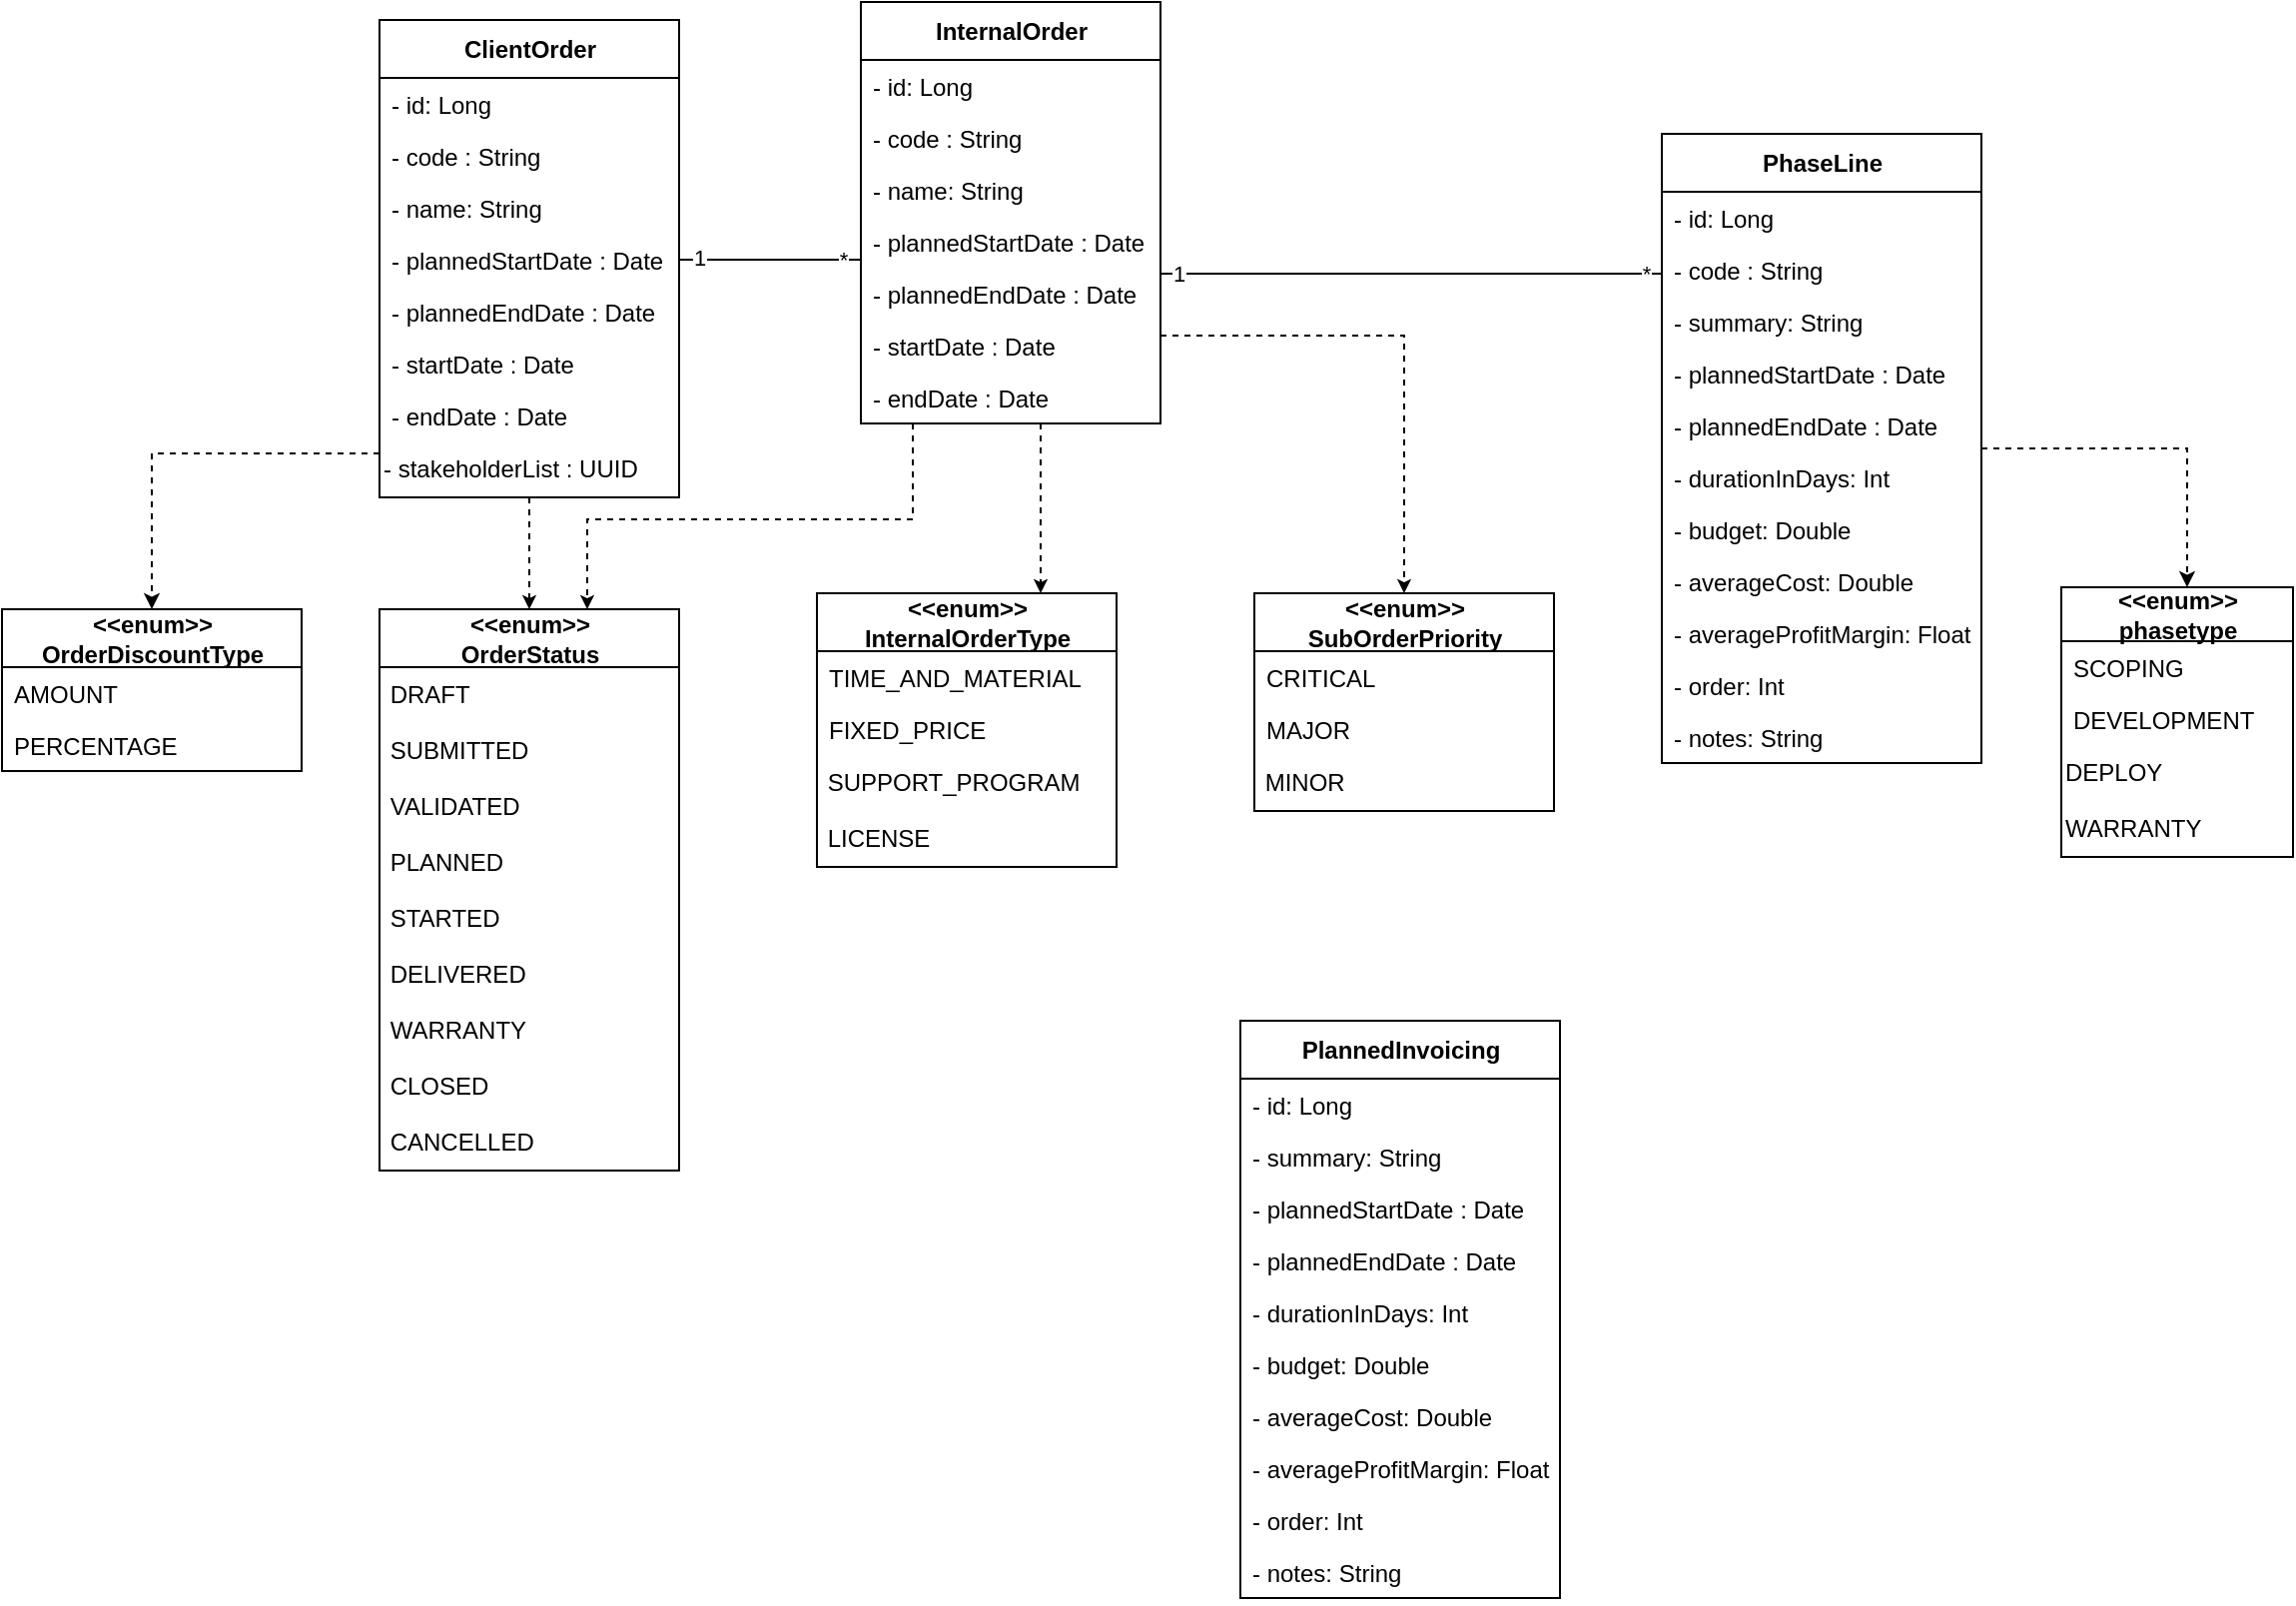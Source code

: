 <mxfile version="17.4.0" type="github">
  <diagram id="EuR3VpArMFBvW40rfFiC" name="Page-1">
    <mxGraphModel dx="496" dy="275" grid="0" gridSize="10" guides="1" tooltips="1" connect="1" arrows="1" fold="1" page="1" pageScale="1" pageWidth="827" pageHeight="1169" math="0" shadow="0">
      <root>
        <mxCell id="0" />
        <mxCell id="1" parent="0" />
        <mxCell id="rL0a_qPyrD0AK3357CQ7-1" value="&lt;b&gt;InternalOrder&lt;/b&gt;" style="swimlane;fontStyle=0;align=center;verticalAlign=middle;childLayout=stackLayout;horizontal=1;startSize=29;horizontalStack=0;resizeParent=1;resizeParentMax=0;resizeLast=0;collapsible=0;marginBottom=0;html=1;fontSize=12;labelPosition=center;verticalLabelPosition=middle;container=0;strokeColor=default;swimlaneLine=1;rounded=0;shadow=0;glass=0;sketch=0;perimeterSpacing=0;" parent="1" vertex="1">
          <mxGeometry x="453" y="203" width="150" height="211" as="geometry" />
        </mxCell>
        <mxCell id="rL0a_qPyrD0AK3357CQ7-2" value="- id: Long" style="text;strokeColor=none;fillColor=none;align=left;verticalAlign=top;spacingLeft=4;spacingRight=4;overflow=hidden;rotatable=0;points=[[0,0.5],[1,0.5]];portConstraint=eastwest;container=0;fontStyle=0" parent="rL0a_qPyrD0AK3357CQ7-1" vertex="1">
          <mxGeometry y="29" width="150" height="26" as="geometry" />
        </mxCell>
        <mxCell id="rL0a_qPyrD0AK3357CQ7-3" value="- code : String" style="text;strokeColor=none;fillColor=none;align=left;verticalAlign=top;spacingLeft=4;spacingRight=4;overflow=hidden;rotatable=0;points=[[0,0.5],[1,0.5]];portConstraint=eastwest;container=0;fontStyle=0" parent="rL0a_qPyrD0AK3357CQ7-1" vertex="1">
          <mxGeometry y="55" width="150" height="26" as="geometry" />
        </mxCell>
        <mxCell id="rL0a_qPyrD0AK3357CQ7-4" value="- name: String" style="text;strokeColor=none;fillColor=none;align=left;verticalAlign=top;spacingLeft=4;spacingRight=4;overflow=hidden;rotatable=0;points=[[0,0.5],[1,0.5]];portConstraint=eastwest;container=0;fontStyle=0" parent="rL0a_qPyrD0AK3357CQ7-1" vertex="1">
          <mxGeometry y="81" width="150" height="26" as="geometry" />
        </mxCell>
        <mxCell id="rL0a_qPyrD0AK3357CQ7-5" value="- plannedStartDate : Date" style="text;strokeColor=none;fillColor=none;align=left;verticalAlign=top;spacingLeft=4;spacingRight=4;overflow=hidden;rotatable=0;points=[[0,0.5],[1,0.5]];portConstraint=eastwest;container=0;fontStyle=0" parent="rL0a_qPyrD0AK3357CQ7-1" vertex="1">
          <mxGeometry y="107" width="150" height="26" as="geometry" />
        </mxCell>
        <mxCell id="rL0a_qPyrD0AK3357CQ7-6" value="- plannedEndDate : Date" style="text;strokeColor=none;fillColor=none;align=left;verticalAlign=top;spacingLeft=4;spacingRight=4;overflow=hidden;rotatable=0;points=[[0,0.5],[1,0.5]];portConstraint=eastwest;container=0;fontStyle=0" parent="rL0a_qPyrD0AK3357CQ7-1" vertex="1">
          <mxGeometry y="133" width="150" height="26" as="geometry" />
        </mxCell>
        <mxCell id="rL0a_qPyrD0AK3357CQ7-7" value="- startDate : Date" style="text;strokeColor=none;fillColor=none;align=left;verticalAlign=top;spacingLeft=4;spacingRight=4;overflow=hidden;rotatable=0;points=[[0,0.5],[1,0.5]];portConstraint=eastwest;container=0;fontStyle=0" parent="rL0a_qPyrD0AK3357CQ7-1" vertex="1">
          <mxGeometry y="159" width="150" height="26" as="geometry" />
        </mxCell>
        <mxCell id="rL0a_qPyrD0AK3357CQ7-8" value="- endDate : Date" style="text;strokeColor=none;fillColor=none;align=left;verticalAlign=top;spacingLeft=4;spacingRight=4;overflow=hidden;rotatable=0;points=[[0,0.5],[1,0.5]];portConstraint=eastwest;container=0;fontStyle=0" parent="rL0a_qPyrD0AK3357CQ7-1" vertex="1">
          <mxGeometry y="185" width="150" height="26" as="geometry" />
        </mxCell>
        <mxCell id="rL0a_qPyrD0AK3357CQ7-9" value="&lt;b&gt;&amp;lt;&amp;lt;enum&amp;gt;&amp;gt;&lt;br&gt;OrderStatus&lt;/b&gt;" style="swimlane;fontStyle=0;align=center;verticalAlign=middle;childLayout=stackLayout;horizontal=1;startSize=29;horizontalStack=0;resizeParent=1;resizeParentMax=0;resizeLast=0;collapsible=0;marginBottom=0;html=1;fontSize=12;labelPosition=center;verticalLabelPosition=middle;container=0;swimlaneLine=1;rounded=0;sketch=0;glass=0;" parent="1" vertex="1">
          <mxGeometry x="212" y="507" width="150" height="281" as="geometry" />
        </mxCell>
        <mxCell id="2ZZTmMsSaw752qg8GPPj-3" value="&lt;span&gt;&amp;nbsp;DRAFT&lt;/span&gt;" style="text;whiteSpace=wrap;html=1;fontStyle=0" parent="rL0a_qPyrD0AK3357CQ7-9" vertex="1">
          <mxGeometry y="29" width="150" height="28" as="geometry" />
        </mxCell>
        <mxCell id="2ZZTmMsSaw752qg8GPPj-1" value="&lt;span&gt;&amp;nbsp;SUBMITTED&lt;/span&gt;" style="text;whiteSpace=wrap;html=1;fontStyle=0" parent="rL0a_qPyrD0AK3357CQ7-9" vertex="1">
          <mxGeometry y="57" width="150" height="28" as="geometry" />
        </mxCell>
        <mxCell id="rL0a_qPyrD0AK3357CQ7-12" value="&amp;nbsp;VALIDATED" style="text;whiteSpace=wrap;html=1;fontStyle=0" parent="rL0a_qPyrD0AK3357CQ7-9" vertex="1">
          <mxGeometry y="85" width="150" height="28" as="geometry" />
        </mxCell>
        <mxCell id="rL0a_qPyrD0AK3357CQ7-13" value="&amp;nbsp;PLANNED" style="text;whiteSpace=wrap;html=1;fontStyle=0" parent="rL0a_qPyrD0AK3357CQ7-9" vertex="1">
          <mxGeometry y="113" width="150" height="28" as="geometry" />
        </mxCell>
        <mxCell id="rL0a_qPyrD0AK3357CQ7-14" value="&amp;nbsp;STARTED" style="text;whiteSpace=wrap;html=1;fontStyle=0" parent="rL0a_qPyrD0AK3357CQ7-9" vertex="1">
          <mxGeometry y="141" width="150" height="28" as="geometry" />
        </mxCell>
        <mxCell id="rL0a_qPyrD0AK3357CQ7-15" value="&amp;nbsp;DELIVERED" style="text;whiteSpace=wrap;html=1;fontStyle=0" parent="rL0a_qPyrD0AK3357CQ7-9" vertex="1">
          <mxGeometry y="169" width="150" height="28" as="geometry" />
        </mxCell>
        <mxCell id="rL0a_qPyrD0AK3357CQ7-16" value="&amp;nbsp;WARRANTY" style="text;whiteSpace=wrap;html=1;fontStyle=0" parent="rL0a_qPyrD0AK3357CQ7-9" vertex="1">
          <mxGeometry y="197" width="150" height="28" as="geometry" />
        </mxCell>
        <mxCell id="rL0a_qPyrD0AK3357CQ7-17" value="&amp;nbsp;CLOSED" style="text;whiteSpace=wrap;html=1;fontStyle=0" parent="rL0a_qPyrD0AK3357CQ7-9" vertex="1">
          <mxGeometry y="225" width="150" height="28" as="geometry" />
        </mxCell>
        <mxCell id="rL0a_qPyrD0AK3357CQ7-18" value="&amp;nbsp;CANCELLED" style="text;whiteSpace=wrap;html=1;fontStyle=0" parent="rL0a_qPyrD0AK3357CQ7-9" vertex="1">
          <mxGeometry y="253" width="150" height="28" as="geometry" />
        </mxCell>
        <mxCell id="rL0a_qPyrD0AK3357CQ7-19" value="&lt;b&gt;&amp;lt;&amp;lt;enum&amp;gt;&amp;gt;&lt;br&gt;InternalOrderType&lt;/b&gt;" style="swimlane;fontStyle=0;align=center;verticalAlign=middle;childLayout=stackLayout;horizontal=1;startSize=29;horizontalStack=0;resizeParent=1;resizeParentMax=0;resizeLast=0;collapsible=0;marginBottom=0;html=1;fontSize=12;labelPosition=center;verticalLabelPosition=middle;container=0;swimlaneLine=1;rounded=0;sketch=0;glass=0;" parent="1" vertex="1">
          <mxGeometry x="431" y="499" width="150" height="137" as="geometry" />
        </mxCell>
        <mxCell id="rL0a_qPyrD0AK3357CQ7-20" value="TIME_AND_MATERIAL" style="text;strokeColor=none;fillColor=none;align=left;verticalAlign=top;spacingLeft=4;spacingRight=4;overflow=hidden;rotatable=0;points=[[0,0.5],[1,0.5]];portConstraint=eastwest;container=0;fontStyle=0" parent="rL0a_qPyrD0AK3357CQ7-19" vertex="1">
          <mxGeometry y="29" width="150" height="26" as="geometry" />
        </mxCell>
        <mxCell id="rL0a_qPyrD0AK3357CQ7-21" value="FIXED_PRICE" style="text;strokeColor=none;fillColor=none;align=left;verticalAlign=top;spacingLeft=4;spacingRight=4;overflow=hidden;rotatable=0;points=[[0,0.5],[1,0.5]];portConstraint=eastwest;container=0;fontStyle=0" parent="rL0a_qPyrD0AK3357CQ7-19" vertex="1">
          <mxGeometry y="55" width="150" height="26" as="geometry" />
        </mxCell>
        <mxCell id="rL0a_qPyrD0AK3357CQ7-23" value="&amp;nbsp;SUPPORT_PROGRAM" style="text;whiteSpace=wrap;html=1;fontStyle=0" parent="rL0a_qPyrD0AK3357CQ7-19" vertex="1">
          <mxGeometry y="81" width="150" height="28" as="geometry" />
        </mxCell>
        <mxCell id="rL0a_qPyrD0AK3357CQ7-24" value="&amp;nbsp;LICENSE" style="text;whiteSpace=wrap;html=1;fontStyle=0" parent="rL0a_qPyrD0AK3357CQ7-19" vertex="1">
          <mxGeometry y="109" width="150" height="28" as="geometry" />
        </mxCell>
        <mxCell id="rL0a_qPyrD0AK3357CQ7-29" value="&lt;div&gt;&lt;b&gt;ClientOrder&lt;/b&gt;&lt;/div&gt;" style="swimlane;fontStyle=0;align=center;verticalAlign=middle;childLayout=stackLayout;horizontal=1;startSize=29;horizontalStack=0;resizeParent=1;resizeParentMax=0;resizeLast=0;collapsible=0;marginBottom=0;html=1;fontSize=12;labelPosition=center;verticalLabelPosition=middle;container=0;strokeColor=default;swimlaneLine=1;rounded=0;shadow=0;glass=0;sketch=0;perimeterSpacing=0;" parent="1" vertex="1">
          <mxGeometry x="212" y="212" width="150" height="239" as="geometry" />
        </mxCell>
        <mxCell id="rL0a_qPyrD0AK3357CQ7-30" value="- id: Long" style="text;strokeColor=none;fillColor=none;align=left;verticalAlign=top;spacingLeft=4;spacingRight=4;overflow=hidden;rotatable=0;points=[[0,0.5],[1,0.5]];portConstraint=eastwest;container=0;fontStyle=0" parent="rL0a_qPyrD0AK3357CQ7-29" vertex="1">
          <mxGeometry y="29" width="150" height="26" as="geometry" />
        </mxCell>
        <mxCell id="rL0a_qPyrD0AK3357CQ7-31" value="- code : String" style="text;strokeColor=none;fillColor=none;align=left;verticalAlign=top;spacingLeft=4;spacingRight=4;overflow=hidden;rotatable=0;points=[[0,0.5],[1,0.5]];portConstraint=eastwest;container=0;fontStyle=0" parent="rL0a_qPyrD0AK3357CQ7-29" vertex="1">
          <mxGeometry y="55" width="150" height="26" as="geometry" />
        </mxCell>
        <mxCell id="rL0a_qPyrD0AK3357CQ7-32" value="- name: String" style="text;strokeColor=none;fillColor=none;align=left;verticalAlign=top;spacingLeft=4;spacingRight=4;overflow=hidden;rotatable=0;points=[[0,0.5],[1,0.5]];portConstraint=eastwest;container=0;fontStyle=0" parent="rL0a_qPyrD0AK3357CQ7-29" vertex="1">
          <mxGeometry y="81" width="150" height="26" as="geometry" />
        </mxCell>
        <mxCell id="rL0a_qPyrD0AK3357CQ7-33" value="- plannedStartDate : Date" style="text;strokeColor=none;fillColor=none;align=left;verticalAlign=top;spacingLeft=4;spacingRight=4;overflow=hidden;rotatable=0;points=[[0,0.5],[1,0.5]];portConstraint=eastwest;container=0;fontStyle=0" parent="rL0a_qPyrD0AK3357CQ7-29" vertex="1">
          <mxGeometry y="107" width="150" height="26" as="geometry" />
        </mxCell>
        <mxCell id="rL0a_qPyrD0AK3357CQ7-34" value="- plannedEndDate : Date" style="text;strokeColor=none;fillColor=none;align=left;verticalAlign=top;spacingLeft=4;spacingRight=4;overflow=hidden;rotatable=0;points=[[0,0.5],[1,0.5]];portConstraint=eastwest;container=0;fontStyle=0" parent="rL0a_qPyrD0AK3357CQ7-29" vertex="1">
          <mxGeometry y="133" width="150" height="26" as="geometry" />
        </mxCell>
        <mxCell id="rL0a_qPyrD0AK3357CQ7-35" value="- startDate : Date" style="text;strokeColor=none;fillColor=none;align=left;verticalAlign=top;spacingLeft=4;spacingRight=4;overflow=hidden;rotatable=0;points=[[0,0.5],[1,0.5]];portConstraint=eastwest;container=0;fontStyle=0" parent="rL0a_qPyrD0AK3357CQ7-29" vertex="1">
          <mxGeometry y="159" width="150" height="26" as="geometry" />
        </mxCell>
        <mxCell id="rL0a_qPyrD0AK3357CQ7-36" value="- endDate : Date" style="text;strokeColor=none;fillColor=none;align=left;verticalAlign=top;spacingLeft=4;spacingRight=4;overflow=hidden;rotatable=0;points=[[0,0.5],[1,0.5]];portConstraint=eastwest;container=0;fontStyle=0" parent="rL0a_qPyrD0AK3357CQ7-29" vertex="1">
          <mxGeometry y="185" width="150" height="26" as="geometry" />
        </mxCell>
        <mxCell id="rL0a_qPyrD0AK3357CQ7-61" value="- stakeholderList : UUID" style="text;whiteSpace=wrap;html=1;" parent="rL0a_qPyrD0AK3357CQ7-29" vertex="1">
          <mxGeometry y="211" width="150" height="28" as="geometry" />
        </mxCell>
        <mxCell id="rL0a_qPyrD0AK3357CQ7-39" style="edgeStyle=orthogonalEdgeStyle;rounded=0;orthogonalLoop=1;jettySize=auto;html=1;dashed=1;endSize=4;startSize=4;fontStyle=0" parent="1" source="rL0a_qPyrD0AK3357CQ7-1" target="rL0a_qPyrD0AK3357CQ7-9" edge="1">
          <mxGeometry relative="1" as="geometry">
            <mxPoint x="396" y="496" as="targetPoint" />
            <Array as="points">
              <mxPoint x="479" y="462" />
              <mxPoint x="316" y="462" />
            </Array>
          </mxGeometry>
        </mxCell>
        <mxCell id="rL0a_qPyrD0AK3357CQ7-40" style="edgeStyle=orthogonalEdgeStyle;rounded=0;orthogonalLoop=1;jettySize=auto;html=1;dashed=1;startSize=4;endSize=4;fontStyle=0" parent="1" source="rL0a_qPyrD0AK3357CQ7-29" target="rL0a_qPyrD0AK3357CQ7-9" edge="1">
          <mxGeometry relative="1" as="geometry">
            <Array as="points">
              <mxPoint x="269" y="525" />
            </Array>
          </mxGeometry>
        </mxCell>
        <mxCell id="rL0a_qPyrD0AK3357CQ7-41" style="edgeStyle=orthogonalEdgeStyle;rounded=0;orthogonalLoop=1;jettySize=auto;html=1;dashed=1;endSize=4;startSize=4;fontStyle=0" parent="1" source="rL0a_qPyrD0AK3357CQ7-1" target="rL0a_qPyrD0AK3357CQ7-19" edge="1">
          <mxGeometry relative="1" as="geometry">
            <Array as="points">
              <mxPoint x="543" y="469" />
              <mxPoint x="543" y="469" />
            </Array>
          </mxGeometry>
        </mxCell>
        <mxCell id="rL0a_qPyrD0AK3357CQ7-42" style="edgeStyle=orthogonalEdgeStyle;rounded=0;orthogonalLoop=1;jettySize=auto;html=1;startSize=4;endSize=4;endArrow=none;endFill=0;fontStyle=0" parent="1" source="rL0a_qPyrD0AK3357CQ7-33" target="rL0a_qPyrD0AK3357CQ7-1" edge="1">
          <mxGeometry relative="1" as="geometry">
            <Array as="points">
              <mxPoint x="436" y="332" />
              <mxPoint x="436" y="332" />
            </Array>
          </mxGeometry>
        </mxCell>
        <mxCell id="rL0a_qPyrD0AK3357CQ7-43" value="*" style="edgeLabel;html=1;align=center;verticalAlign=middle;resizable=0;points=[];fontStyle=0" parent="rL0a_qPyrD0AK3357CQ7-42" vertex="1" connectable="0">
          <mxGeometry x="0.787" relative="1" as="geometry">
            <mxPoint as="offset" />
          </mxGeometry>
        </mxCell>
        <mxCell id="rL0a_qPyrD0AK3357CQ7-44" value="1" style="edgeLabel;html=1;align=center;verticalAlign=middle;resizable=0;points=[];fontStyle=0" parent="rL0a_qPyrD0AK3357CQ7-42" vertex="1" connectable="0">
          <mxGeometry x="-0.78" y="1" relative="1" as="geometry">
            <mxPoint as="offset" />
          </mxGeometry>
        </mxCell>
        <mxCell id="rL0a_qPyrD0AK3357CQ7-54" value="&lt;b&gt;&amp;lt;&amp;lt;enum&amp;gt;&amp;gt;&lt;br&gt;&lt;span style=&quot;text-align: left&quot;&gt;SubOrderPriority&lt;/span&gt;&lt;/b&gt;" style="swimlane;fontStyle=0;align=center;verticalAlign=middle;childLayout=stackLayout;horizontal=1;startSize=29;horizontalStack=0;resizeParent=1;resizeParentMax=0;resizeLast=0;collapsible=0;marginBottom=0;html=1;fontSize=12;labelPosition=center;verticalLabelPosition=middle;container=0;swimlaneLine=1;rounded=0;sketch=0;glass=0;" parent="1" vertex="1">
          <mxGeometry x="650" y="499" width="150" height="109" as="geometry" />
        </mxCell>
        <mxCell id="rL0a_qPyrD0AK3357CQ7-55" value="CRITICAL" style="text;strokeColor=none;fillColor=none;align=left;verticalAlign=top;spacingLeft=4;spacingRight=4;overflow=hidden;rotatable=0;points=[[0,0.5],[1,0.5]];portConstraint=eastwest;container=0;fontStyle=0" parent="rL0a_qPyrD0AK3357CQ7-54" vertex="1">
          <mxGeometry y="29" width="150" height="26" as="geometry" />
        </mxCell>
        <mxCell id="rL0a_qPyrD0AK3357CQ7-56" value="MAJOR" style="text;strokeColor=none;fillColor=none;align=left;verticalAlign=top;spacingLeft=4;spacingRight=4;overflow=hidden;rotatable=0;points=[[0,0.5],[1,0.5]];portConstraint=eastwest;container=0;fontStyle=0" parent="rL0a_qPyrD0AK3357CQ7-54" vertex="1">
          <mxGeometry y="55" width="150" height="26" as="geometry" />
        </mxCell>
        <mxCell id="rL0a_qPyrD0AK3357CQ7-57" value="&amp;nbsp;MINOR" style="text;whiteSpace=wrap;html=1;fontStyle=0" parent="rL0a_qPyrD0AK3357CQ7-54" vertex="1">
          <mxGeometry y="81" width="150" height="28" as="geometry" />
        </mxCell>
        <mxCell id="rL0a_qPyrD0AK3357CQ7-60" style="edgeStyle=orthogonalEdgeStyle;rounded=0;orthogonalLoop=1;jettySize=auto;html=1;endArrow=classic;endFill=1;startSize=4;endSize=4;dashed=1;" parent="1" source="rL0a_qPyrD0AK3357CQ7-1" target="rL0a_qPyrD0AK3357CQ7-54" edge="1">
          <mxGeometry relative="1" as="geometry">
            <Array as="points">
              <mxPoint x="725" y="370" />
            </Array>
          </mxGeometry>
        </mxCell>
        <mxCell id="bWaEOIjMf3KWSn0VKuWP-1" value="&lt;b&gt;&amp;lt;&amp;lt;enum&amp;gt;&amp;gt;&lt;/b&gt;&lt;br&gt;&lt;div style=&quot;text-align: left&quot;&gt;&lt;span&gt;&lt;b&gt;OrderDiscountType&lt;/b&gt;&lt;/span&gt;&lt;/div&gt;" style="swimlane;fontStyle=0;align=center;verticalAlign=middle;childLayout=stackLayout;horizontal=1;startSize=29;horizontalStack=0;resizeParent=1;resizeParentMax=0;resizeLast=0;collapsible=0;marginBottom=0;html=1;fontSize=12;labelPosition=center;verticalLabelPosition=middle;container=0;swimlaneLine=1;rounded=0;sketch=0;glass=0;" parent="1" vertex="1">
          <mxGeometry x="23" y="507" width="150" height="81" as="geometry" />
        </mxCell>
        <mxCell id="bWaEOIjMf3KWSn0VKuWP-2" value="AMOUNT" style="text;strokeColor=none;fillColor=none;align=left;verticalAlign=top;spacingLeft=4;spacingRight=4;overflow=hidden;rotatable=0;points=[[0,0.5],[1,0.5]];portConstraint=eastwest;container=0;fontStyle=0" parent="bWaEOIjMf3KWSn0VKuWP-1" vertex="1">
          <mxGeometry y="29" width="150" height="26" as="geometry" />
        </mxCell>
        <mxCell id="bWaEOIjMf3KWSn0VKuWP-3" value="PERCENTAGE" style="text;strokeColor=none;fillColor=none;align=left;verticalAlign=top;spacingLeft=4;spacingRight=4;overflow=hidden;rotatable=0;points=[[0,0.5],[1,0.5]];portConstraint=eastwest;container=0;fontStyle=0" parent="bWaEOIjMf3KWSn0VKuWP-1" vertex="1">
          <mxGeometry y="55" width="150" height="26" as="geometry" />
        </mxCell>
        <mxCell id="bWaEOIjMf3KWSn0VKuWP-5" style="edgeStyle=orthogonalEdgeStyle;rounded=0;orthogonalLoop=1;jettySize=auto;html=1;dashed=1;endSize=5;startSize=5;" parent="1" source="rL0a_qPyrD0AK3357CQ7-29" target="bWaEOIjMf3KWSn0VKuWP-1" edge="1">
          <mxGeometry relative="1" as="geometry">
            <Array as="points">
              <mxPoint x="98" y="429" />
            </Array>
          </mxGeometry>
        </mxCell>
        <mxCell id="v9GyO0bt5FI3unl8SER5-13" style="edgeStyle=orthogonalEdgeStyle;rounded=0;orthogonalLoop=1;jettySize=auto;html=1;endSize=5;startSize=5;endArrow=none;endFill=0;" edge="1" parent="1" source="v9GyO0bt5FI3unl8SER5-1" target="rL0a_qPyrD0AK3357CQ7-1">
          <mxGeometry relative="1" as="geometry">
            <Array as="points">
              <mxPoint x="692" y="339" />
              <mxPoint x="692" y="339" />
            </Array>
          </mxGeometry>
        </mxCell>
        <mxCell id="v9GyO0bt5FI3unl8SER5-14" value="*" style="edgeLabel;html=1;align=center;verticalAlign=middle;resizable=0;points=[];" vertex="1" connectable="0" parent="v9GyO0bt5FI3unl8SER5-13">
          <mxGeometry x="-0.937" relative="1" as="geometry">
            <mxPoint as="offset" />
          </mxGeometry>
        </mxCell>
        <mxCell id="v9GyO0bt5FI3unl8SER5-15" value="1" style="edgeLabel;html=1;align=center;verticalAlign=middle;resizable=0;points=[];" vertex="1" connectable="0" parent="v9GyO0bt5FI3unl8SER5-13">
          <mxGeometry x="0.932" relative="1" as="geometry">
            <mxPoint as="offset" />
          </mxGeometry>
        </mxCell>
        <mxCell id="v9GyO0bt5FI3unl8SER5-21" style="edgeStyle=orthogonalEdgeStyle;rounded=0;orthogonalLoop=1;jettySize=auto;html=1;endArrow=classic;endFill=1;startSize=5;endSize=5;dashed=1;" edge="1" parent="1" source="v9GyO0bt5FI3unl8SER5-1" target="v9GyO0bt5FI3unl8SER5-16">
          <mxGeometry relative="1" as="geometry">
            <Array as="points">
              <mxPoint x="1117" y="427" />
            </Array>
          </mxGeometry>
        </mxCell>
        <mxCell id="v9GyO0bt5FI3unl8SER5-1" value="&lt;b&gt;PhaseLine&lt;/b&gt;" style="swimlane;fontStyle=0;align=center;verticalAlign=middle;childLayout=stackLayout;horizontal=1;startSize=29;horizontalStack=0;resizeParent=1;resizeParentMax=0;resizeLast=0;collapsible=0;marginBottom=0;html=1;fontSize=12;labelPosition=center;verticalLabelPosition=middle;container=0;strokeColor=default;swimlaneLine=1;rounded=0;shadow=0;glass=0;sketch=0;perimeterSpacing=0;" vertex="1" parent="1">
          <mxGeometry x="854" y="269" width="160" height="315" as="geometry" />
        </mxCell>
        <mxCell id="v9GyO0bt5FI3unl8SER5-2" value="- id: Long" style="text;strokeColor=none;fillColor=none;align=left;verticalAlign=top;spacingLeft=4;spacingRight=4;overflow=hidden;rotatable=0;points=[[0,0.5],[1,0.5]];portConstraint=eastwest;container=0;fontStyle=0" vertex="1" parent="v9GyO0bt5FI3unl8SER5-1">
          <mxGeometry y="29" width="160" height="26" as="geometry" />
        </mxCell>
        <mxCell id="v9GyO0bt5FI3unl8SER5-3" value="- code : String" style="text;strokeColor=none;fillColor=none;align=left;verticalAlign=top;spacingLeft=4;spacingRight=4;overflow=hidden;rotatable=0;points=[[0,0.5],[1,0.5]];portConstraint=eastwest;container=0;fontStyle=0" vertex="1" parent="v9GyO0bt5FI3unl8SER5-1">
          <mxGeometry y="55" width="160" height="26" as="geometry" />
        </mxCell>
        <mxCell id="v9GyO0bt5FI3unl8SER5-4" value="- summary: String" style="text;strokeColor=none;fillColor=none;align=left;verticalAlign=top;spacingLeft=4;spacingRight=4;overflow=hidden;rotatable=0;points=[[0,0.5],[1,0.5]];portConstraint=eastwest;container=0;fontStyle=0" vertex="1" parent="v9GyO0bt5FI3unl8SER5-1">
          <mxGeometry y="81" width="160" height="26" as="geometry" />
        </mxCell>
        <mxCell id="v9GyO0bt5FI3unl8SER5-5" value="- plannedStartDate : Date" style="text;strokeColor=none;fillColor=none;align=left;verticalAlign=top;spacingLeft=4;spacingRight=4;overflow=hidden;rotatable=0;points=[[0,0.5],[1,0.5]];portConstraint=eastwest;container=0;fontStyle=0" vertex="1" parent="v9GyO0bt5FI3unl8SER5-1">
          <mxGeometry y="107" width="160" height="26" as="geometry" />
        </mxCell>
        <mxCell id="v9GyO0bt5FI3unl8SER5-6" value="- plannedEndDate : Date" style="text;strokeColor=none;fillColor=none;align=left;verticalAlign=top;spacingLeft=4;spacingRight=4;overflow=hidden;rotatable=0;points=[[0,0.5],[1,0.5]];portConstraint=eastwest;container=0;fontStyle=0" vertex="1" parent="v9GyO0bt5FI3unl8SER5-1">
          <mxGeometry y="133" width="160" height="26" as="geometry" />
        </mxCell>
        <mxCell id="v9GyO0bt5FI3unl8SER5-7" value="- durationInDays: Int" style="text;strokeColor=none;fillColor=none;align=left;verticalAlign=top;spacingLeft=4;spacingRight=4;overflow=hidden;rotatable=0;points=[[0,0.5],[1,0.5]];portConstraint=eastwest;container=0;fontStyle=0" vertex="1" parent="v9GyO0bt5FI3unl8SER5-1">
          <mxGeometry y="159" width="160" height="26" as="geometry" />
        </mxCell>
        <mxCell id="v9GyO0bt5FI3unl8SER5-8" value="- budget: Double" style="text;strokeColor=none;fillColor=none;align=left;verticalAlign=top;spacingLeft=4;spacingRight=4;overflow=hidden;rotatable=0;points=[[0,0.5],[1,0.5]];portConstraint=eastwest;container=0;fontStyle=0" vertex="1" parent="v9GyO0bt5FI3unl8SER5-1">
          <mxGeometry y="185" width="160" height="26" as="geometry" />
        </mxCell>
        <mxCell id="v9GyO0bt5FI3unl8SER5-9" value="- averageCost: Double" style="text;strokeColor=none;fillColor=none;align=left;verticalAlign=top;spacingLeft=4;spacingRight=4;overflow=hidden;rotatable=0;points=[[0,0.5],[1,0.5]];portConstraint=eastwest;container=0;fontStyle=0" vertex="1" parent="v9GyO0bt5FI3unl8SER5-1">
          <mxGeometry y="211" width="160" height="26" as="geometry" />
        </mxCell>
        <mxCell id="v9GyO0bt5FI3unl8SER5-11" value="- averageProfitMargin: Float" style="text;strokeColor=none;fillColor=none;align=left;verticalAlign=top;spacingLeft=4;spacingRight=4;overflow=hidden;rotatable=0;points=[[0,0.5],[1,0.5]];portConstraint=eastwest;container=0;fontStyle=0" vertex="1" parent="v9GyO0bt5FI3unl8SER5-1">
          <mxGeometry y="237" width="160" height="26" as="geometry" />
        </mxCell>
        <mxCell id="v9GyO0bt5FI3unl8SER5-10" value="- order: Int" style="text;strokeColor=none;fillColor=none;align=left;verticalAlign=top;spacingLeft=4;spacingRight=4;overflow=hidden;rotatable=0;points=[[0,0.5],[1,0.5]];portConstraint=eastwest;container=0;fontStyle=0" vertex="1" parent="v9GyO0bt5FI3unl8SER5-1">
          <mxGeometry y="263" width="160" height="26" as="geometry" />
        </mxCell>
        <mxCell id="v9GyO0bt5FI3unl8SER5-12" value="- notes: String" style="text;strokeColor=none;fillColor=none;align=left;verticalAlign=top;spacingLeft=4;spacingRight=4;overflow=hidden;rotatable=0;points=[[0,0.5],[1,0.5]];portConstraint=eastwest;container=0;fontStyle=0" vertex="1" parent="v9GyO0bt5FI3unl8SER5-1">
          <mxGeometry y="289" width="160" height="26" as="geometry" />
        </mxCell>
        <mxCell id="v9GyO0bt5FI3unl8SER5-16" value="&lt;b&gt;&amp;lt;&amp;lt;enum&amp;gt;&amp;gt;&lt;/b&gt;&lt;br&gt;&lt;div&gt;&lt;b&gt;phasetype&lt;/b&gt;&lt;/div&gt;" style="swimlane;fontStyle=0;align=center;verticalAlign=middle;childLayout=stackLayout;horizontal=1;startSize=27;horizontalStack=0;resizeParent=1;resizeParentMax=0;resizeLast=0;collapsible=0;marginBottom=0;html=1;fontSize=12;labelPosition=center;verticalLabelPosition=middle;container=0;swimlaneLine=1;rounded=0;sketch=0;glass=0;" vertex="1" parent="1">
          <mxGeometry x="1054" y="496" width="116" height="135" as="geometry" />
        </mxCell>
        <mxCell id="v9GyO0bt5FI3unl8SER5-17" value="SCOPING" style="text;strokeColor=none;fillColor=none;align=left;verticalAlign=top;spacingLeft=4;spacingRight=4;overflow=hidden;rotatable=0;points=[[0,0.5],[1,0.5]];portConstraint=eastwest;container=0;fontStyle=0" vertex="1" parent="v9GyO0bt5FI3unl8SER5-16">
          <mxGeometry y="27" width="116" height="26" as="geometry" />
        </mxCell>
        <mxCell id="v9GyO0bt5FI3unl8SER5-18" value="DEVELOPMENT" style="text;strokeColor=none;fillColor=none;align=left;verticalAlign=top;spacingLeft=4;spacingRight=4;overflow=hidden;rotatable=0;points=[[0,0.5],[1,0.5]];portConstraint=eastwest;container=0;fontStyle=0" vertex="1" parent="v9GyO0bt5FI3unl8SER5-16">
          <mxGeometry y="53" width="116" height="26" as="geometry" />
        </mxCell>
        <mxCell id="v9GyO0bt5FI3unl8SER5-19" value="DEPLOY" style="text;whiteSpace=wrap;html=1;fontStyle=0" vertex="1" parent="v9GyO0bt5FI3unl8SER5-16">
          <mxGeometry y="79" width="116" height="28" as="geometry" />
        </mxCell>
        <mxCell id="v9GyO0bt5FI3unl8SER5-20" value="WARRANTY" style="text;whiteSpace=wrap;html=1;fontStyle=0" vertex="1" parent="v9GyO0bt5FI3unl8SER5-16">
          <mxGeometry y="107" width="116" height="28" as="geometry" />
        </mxCell>
        <mxCell id="v9GyO0bt5FI3unl8SER5-22" value="&lt;b&gt;PlannedInvoicing&lt;/b&gt;" style="swimlane;fontStyle=0;align=center;verticalAlign=middle;childLayout=stackLayout;horizontal=1;startSize=29;horizontalStack=0;resizeParent=1;resizeParentMax=0;resizeLast=0;collapsible=0;marginBottom=0;html=1;fontSize=12;labelPosition=center;verticalLabelPosition=middle;container=0;strokeColor=default;swimlaneLine=1;rounded=0;shadow=0;glass=0;sketch=0;perimeterSpacing=0;" vertex="1" parent="1">
          <mxGeometry x="643" y="713" width="160" height="289" as="geometry" />
        </mxCell>
        <mxCell id="v9GyO0bt5FI3unl8SER5-23" value="- id: Long" style="text;strokeColor=none;fillColor=none;align=left;verticalAlign=top;spacingLeft=4;spacingRight=4;overflow=hidden;rotatable=0;points=[[0,0.5],[1,0.5]];portConstraint=eastwest;container=0;fontStyle=0" vertex="1" parent="v9GyO0bt5FI3unl8SER5-22">
          <mxGeometry y="29" width="160" height="26" as="geometry" />
        </mxCell>
        <mxCell id="v9GyO0bt5FI3unl8SER5-25" value="- summary: String" style="text;strokeColor=none;fillColor=none;align=left;verticalAlign=top;spacingLeft=4;spacingRight=4;overflow=hidden;rotatable=0;points=[[0,0.5],[1,0.5]];portConstraint=eastwest;container=0;fontStyle=0" vertex="1" parent="v9GyO0bt5FI3unl8SER5-22">
          <mxGeometry y="55" width="160" height="26" as="geometry" />
        </mxCell>
        <mxCell id="v9GyO0bt5FI3unl8SER5-26" value="- plannedStartDate : Date" style="text;strokeColor=none;fillColor=none;align=left;verticalAlign=top;spacingLeft=4;spacingRight=4;overflow=hidden;rotatable=0;points=[[0,0.5],[1,0.5]];portConstraint=eastwest;container=0;fontStyle=0" vertex="1" parent="v9GyO0bt5FI3unl8SER5-22">
          <mxGeometry y="81" width="160" height="26" as="geometry" />
        </mxCell>
        <mxCell id="v9GyO0bt5FI3unl8SER5-27" value="- plannedEndDate : Date" style="text;strokeColor=none;fillColor=none;align=left;verticalAlign=top;spacingLeft=4;spacingRight=4;overflow=hidden;rotatable=0;points=[[0,0.5],[1,0.5]];portConstraint=eastwest;container=0;fontStyle=0" vertex="1" parent="v9GyO0bt5FI3unl8SER5-22">
          <mxGeometry y="107" width="160" height="26" as="geometry" />
        </mxCell>
        <mxCell id="v9GyO0bt5FI3unl8SER5-28" value="- durationInDays: Int" style="text;strokeColor=none;fillColor=none;align=left;verticalAlign=top;spacingLeft=4;spacingRight=4;overflow=hidden;rotatable=0;points=[[0,0.5],[1,0.5]];portConstraint=eastwest;container=0;fontStyle=0" vertex="1" parent="v9GyO0bt5FI3unl8SER5-22">
          <mxGeometry y="133" width="160" height="26" as="geometry" />
        </mxCell>
        <mxCell id="v9GyO0bt5FI3unl8SER5-29" value="- budget: Double" style="text;strokeColor=none;fillColor=none;align=left;verticalAlign=top;spacingLeft=4;spacingRight=4;overflow=hidden;rotatable=0;points=[[0,0.5],[1,0.5]];portConstraint=eastwest;container=0;fontStyle=0" vertex="1" parent="v9GyO0bt5FI3unl8SER5-22">
          <mxGeometry y="159" width="160" height="26" as="geometry" />
        </mxCell>
        <mxCell id="v9GyO0bt5FI3unl8SER5-30" value="- averageCost: Double" style="text;strokeColor=none;fillColor=none;align=left;verticalAlign=top;spacingLeft=4;spacingRight=4;overflow=hidden;rotatable=0;points=[[0,0.5],[1,0.5]];portConstraint=eastwest;container=0;fontStyle=0" vertex="1" parent="v9GyO0bt5FI3unl8SER5-22">
          <mxGeometry y="185" width="160" height="26" as="geometry" />
        </mxCell>
        <mxCell id="v9GyO0bt5FI3unl8SER5-31" value="- averageProfitMargin: Float" style="text;strokeColor=none;fillColor=none;align=left;verticalAlign=top;spacingLeft=4;spacingRight=4;overflow=hidden;rotatable=0;points=[[0,0.5],[1,0.5]];portConstraint=eastwest;container=0;fontStyle=0" vertex="1" parent="v9GyO0bt5FI3unl8SER5-22">
          <mxGeometry y="211" width="160" height="26" as="geometry" />
        </mxCell>
        <mxCell id="v9GyO0bt5FI3unl8SER5-32" value="- order: Int" style="text;strokeColor=none;fillColor=none;align=left;verticalAlign=top;spacingLeft=4;spacingRight=4;overflow=hidden;rotatable=0;points=[[0,0.5],[1,0.5]];portConstraint=eastwest;container=0;fontStyle=0" vertex="1" parent="v9GyO0bt5FI3unl8SER5-22">
          <mxGeometry y="237" width="160" height="26" as="geometry" />
        </mxCell>
        <mxCell id="v9GyO0bt5FI3unl8SER5-33" value="- notes: String" style="text;strokeColor=none;fillColor=none;align=left;verticalAlign=top;spacingLeft=4;spacingRight=4;overflow=hidden;rotatable=0;points=[[0,0.5],[1,0.5]];portConstraint=eastwest;container=0;fontStyle=0" vertex="1" parent="v9GyO0bt5FI3unl8SER5-22">
          <mxGeometry y="263" width="160" height="26" as="geometry" />
        </mxCell>
      </root>
    </mxGraphModel>
  </diagram>
</mxfile>
